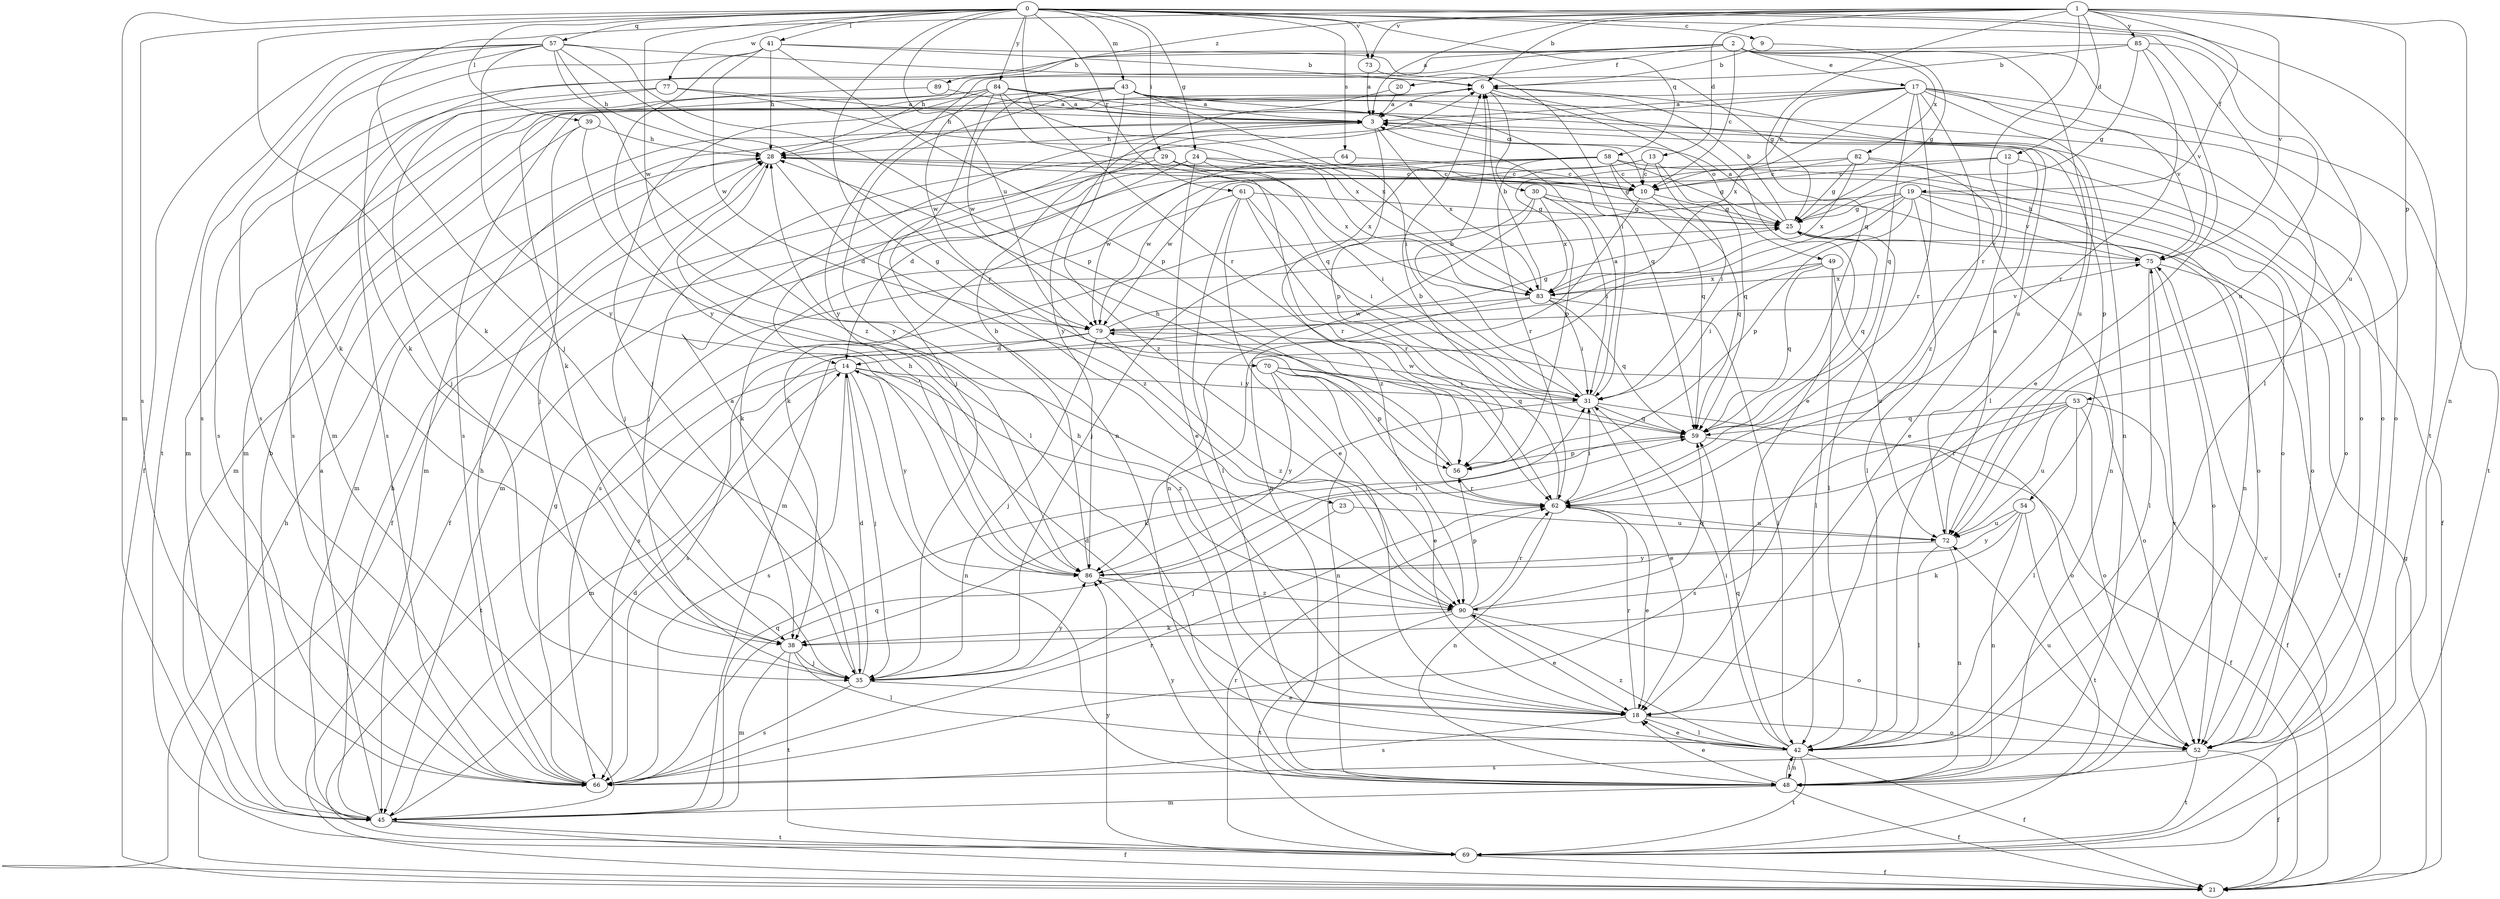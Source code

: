 strict digraph  {
0;
1;
2;
3;
6;
9;
10;
12;
13;
14;
17;
18;
19;
20;
21;
23;
24;
25;
28;
29;
30;
31;
35;
38;
39;
41;
42;
43;
45;
48;
49;
52;
53;
54;
56;
57;
58;
59;
61;
62;
64;
66;
69;
70;
72;
73;
75;
77;
79;
82;
83;
84;
85;
86;
89;
90;
0 -> 9  [label=c];
0 -> 23  [label=g];
0 -> 24  [label=g];
0 -> 29  [label=i];
0 -> 38  [label=k];
0 -> 39  [label=l];
0 -> 41  [label=l];
0 -> 42  [label=l];
0 -> 43  [label=m];
0 -> 45  [label=m];
0 -> 57  [label=q];
0 -> 58  [label=q];
0 -> 61  [label=r];
0 -> 62  [label=r];
0 -> 64  [label=s];
0 -> 66  [label=s];
0 -> 69  [label=t];
0 -> 70  [label=u];
0 -> 72  [label=u];
0 -> 73  [label=v];
0 -> 77  [label=w];
0 -> 79  [label=w];
0 -> 84  [label=y];
1 -> 3  [label=a];
1 -> 6  [label=b];
1 -> 12  [label=d];
1 -> 13  [label=d];
1 -> 19  [label=f];
1 -> 35  [label=j];
1 -> 48  [label=n];
1 -> 53  [label=p];
1 -> 59  [label=q];
1 -> 62  [label=r];
1 -> 73  [label=v];
1 -> 75  [label=v];
1 -> 85  [label=y];
1 -> 89  [label=z];
2 -> 10  [label=c];
2 -> 17  [label=e];
2 -> 20  [label=f];
2 -> 28  [label=h];
2 -> 42  [label=l];
2 -> 45  [label=m];
2 -> 75  [label=v];
2 -> 82  [label=x];
2 -> 86  [label=y];
3 -> 28  [label=h];
3 -> 45  [label=m];
3 -> 54  [label=p];
3 -> 56  [label=p];
3 -> 83  [label=x];
6 -> 3  [label=a];
6 -> 18  [label=e];
6 -> 30  [label=i];
6 -> 45  [label=m];
6 -> 49  [label=o];
6 -> 72  [label=u];
9 -> 6  [label=b];
9 -> 25  [label=g];
10 -> 25  [label=g];
10 -> 48  [label=n];
10 -> 59  [label=q];
12 -> 10  [label=c];
12 -> 18  [label=e];
12 -> 21  [label=f];
12 -> 79  [label=w];
13 -> 10  [label=c];
13 -> 31  [label=i];
13 -> 38  [label=k];
13 -> 59  [label=q];
13 -> 79  [label=w];
14 -> 31  [label=i];
14 -> 35  [label=j];
14 -> 45  [label=m];
14 -> 48  [label=n];
14 -> 66  [label=s];
14 -> 69  [label=t];
14 -> 86  [label=y];
14 -> 90  [label=z];
17 -> 3  [label=a];
17 -> 10  [label=c];
17 -> 35  [label=j];
17 -> 48  [label=n];
17 -> 52  [label=o];
17 -> 59  [label=q];
17 -> 62  [label=r];
17 -> 66  [label=s];
17 -> 69  [label=t];
17 -> 75  [label=v];
17 -> 83  [label=x];
17 -> 90  [label=z];
18 -> 14  [label=d];
18 -> 28  [label=h];
18 -> 42  [label=l];
18 -> 52  [label=o];
18 -> 62  [label=r];
18 -> 66  [label=s];
19 -> 25  [label=g];
19 -> 42  [label=l];
19 -> 45  [label=m];
19 -> 48  [label=n];
19 -> 52  [label=o];
19 -> 56  [label=p];
19 -> 66  [label=s];
19 -> 75  [label=v];
19 -> 86  [label=y];
20 -> 3  [label=a];
20 -> 86  [label=y];
21 -> 25  [label=g];
21 -> 28  [label=h];
23 -> 35  [label=j];
23 -> 72  [label=u];
24 -> 10  [label=c];
24 -> 14  [label=d];
24 -> 18  [label=e];
24 -> 21  [label=f];
24 -> 31  [label=i];
24 -> 83  [label=x];
25 -> 3  [label=a];
25 -> 6  [label=b];
25 -> 42  [label=l];
25 -> 59  [label=q];
25 -> 75  [label=v];
28 -> 10  [label=c];
28 -> 25  [label=g];
28 -> 35  [label=j];
28 -> 45  [label=m];
28 -> 90  [label=z];
29 -> 10  [label=c];
29 -> 14  [label=d];
29 -> 35  [label=j];
29 -> 62  [label=r];
29 -> 83  [label=x];
30 -> 25  [label=g];
30 -> 31  [label=i];
30 -> 35  [label=j];
30 -> 48  [label=n];
30 -> 52  [label=o];
30 -> 83  [label=x];
31 -> 3  [label=a];
31 -> 6  [label=b];
31 -> 18  [label=e];
31 -> 38  [label=k];
31 -> 52  [label=o];
31 -> 59  [label=q];
31 -> 79  [label=w];
35 -> 3  [label=a];
35 -> 14  [label=d];
35 -> 18  [label=e];
35 -> 66  [label=s];
35 -> 86  [label=y];
38 -> 35  [label=j];
38 -> 42  [label=l];
38 -> 45  [label=m];
38 -> 69  [label=t];
39 -> 28  [label=h];
39 -> 35  [label=j];
39 -> 42  [label=l];
39 -> 45  [label=m];
41 -> 6  [label=b];
41 -> 25  [label=g];
41 -> 28  [label=h];
41 -> 38  [label=k];
41 -> 56  [label=p];
41 -> 79  [label=w];
41 -> 86  [label=y];
42 -> 18  [label=e];
42 -> 21  [label=f];
42 -> 31  [label=i];
42 -> 48  [label=n];
42 -> 59  [label=q];
42 -> 69  [label=t];
42 -> 90  [label=z];
43 -> 3  [label=a];
43 -> 28  [label=h];
43 -> 31  [label=i];
43 -> 45  [label=m];
43 -> 52  [label=o];
43 -> 59  [label=q];
43 -> 72  [label=u];
43 -> 79  [label=w];
43 -> 86  [label=y];
43 -> 90  [label=z];
45 -> 3  [label=a];
45 -> 6  [label=b];
45 -> 14  [label=d];
45 -> 21  [label=f];
45 -> 28  [label=h];
45 -> 59  [label=q];
45 -> 69  [label=t];
48 -> 18  [label=e];
48 -> 21  [label=f];
48 -> 42  [label=l];
48 -> 45  [label=m];
48 -> 75  [label=v];
48 -> 86  [label=y];
49 -> 31  [label=i];
49 -> 42  [label=l];
49 -> 59  [label=q];
49 -> 72  [label=u];
49 -> 83  [label=x];
52 -> 21  [label=f];
52 -> 66  [label=s];
52 -> 69  [label=t];
52 -> 72  [label=u];
53 -> 21  [label=f];
53 -> 42  [label=l];
53 -> 52  [label=o];
53 -> 59  [label=q];
53 -> 62  [label=r];
53 -> 66  [label=s];
53 -> 72  [label=u];
54 -> 38  [label=k];
54 -> 48  [label=n];
54 -> 69  [label=t];
54 -> 72  [label=u];
54 -> 86  [label=y];
56 -> 28  [label=h];
56 -> 62  [label=r];
57 -> 6  [label=b];
57 -> 21  [label=f];
57 -> 28  [label=h];
57 -> 38  [label=k];
57 -> 56  [label=p];
57 -> 62  [label=r];
57 -> 66  [label=s];
57 -> 69  [label=t];
57 -> 86  [label=y];
57 -> 90  [label=z];
58 -> 10  [label=c];
58 -> 21  [label=f];
58 -> 25  [label=g];
58 -> 45  [label=m];
58 -> 52  [label=o];
58 -> 59  [label=q];
58 -> 62  [label=r];
58 -> 90  [label=z];
59 -> 21  [label=f];
59 -> 56  [label=p];
61 -> 18  [label=e];
61 -> 25  [label=g];
61 -> 31  [label=i];
61 -> 38  [label=k];
61 -> 42  [label=l];
61 -> 62  [label=r];
62 -> 6  [label=b];
62 -> 18  [label=e];
62 -> 31  [label=i];
62 -> 48  [label=n];
62 -> 72  [label=u];
64 -> 10  [label=c];
64 -> 79  [label=w];
66 -> 25  [label=g];
66 -> 28  [label=h];
66 -> 59  [label=q];
66 -> 62  [label=r];
69 -> 21  [label=f];
69 -> 62  [label=r];
69 -> 75  [label=v];
69 -> 86  [label=y];
70 -> 18  [label=e];
70 -> 31  [label=i];
70 -> 48  [label=n];
70 -> 56  [label=p];
70 -> 59  [label=q];
70 -> 86  [label=y];
72 -> 3  [label=a];
72 -> 42  [label=l];
72 -> 48  [label=n];
72 -> 86  [label=y];
73 -> 3  [label=a];
73 -> 31  [label=i];
75 -> 21  [label=f];
75 -> 28  [label=h];
75 -> 42  [label=l];
75 -> 52  [label=o];
75 -> 83  [label=x];
77 -> 3  [label=a];
77 -> 35  [label=j];
77 -> 66  [label=s];
77 -> 83  [label=x];
79 -> 14  [label=d];
79 -> 25  [label=g];
79 -> 35  [label=j];
79 -> 52  [label=o];
79 -> 66  [label=s];
79 -> 75  [label=v];
79 -> 90  [label=z];
82 -> 10  [label=c];
82 -> 25  [label=g];
82 -> 48  [label=n];
82 -> 52  [label=o];
82 -> 56  [label=p];
82 -> 83  [label=x];
83 -> 6  [label=b];
83 -> 31  [label=i];
83 -> 42  [label=l];
83 -> 59  [label=q];
83 -> 66  [label=s];
83 -> 79  [label=w];
84 -> 3  [label=a];
84 -> 10  [label=c];
84 -> 35  [label=j];
84 -> 38  [label=k];
84 -> 48  [label=n];
84 -> 52  [label=o];
84 -> 59  [label=q];
84 -> 66  [label=s];
84 -> 79  [label=w];
84 -> 83  [label=x];
85 -> 6  [label=b];
85 -> 18  [label=e];
85 -> 25  [label=g];
85 -> 62  [label=r];
85 -> 66  [label=s];
85 -> 72  [label=u];
86 -> 6  [label=b];
86 -> 28  [label=h];
86 -> 31  [label=i];
86 -> 90  [label=z];
89 -> 3  [label=a];
89 -> 66  [label=s];
90 -> 18  [label=e];
90 -> 38  [label=k];
90 -> 52  [label=o];
90 -> 56  [label=p];
90 -> 59  [label=q];
90 -> 62  [label=r];
90 -> 69  [label=t];
}

